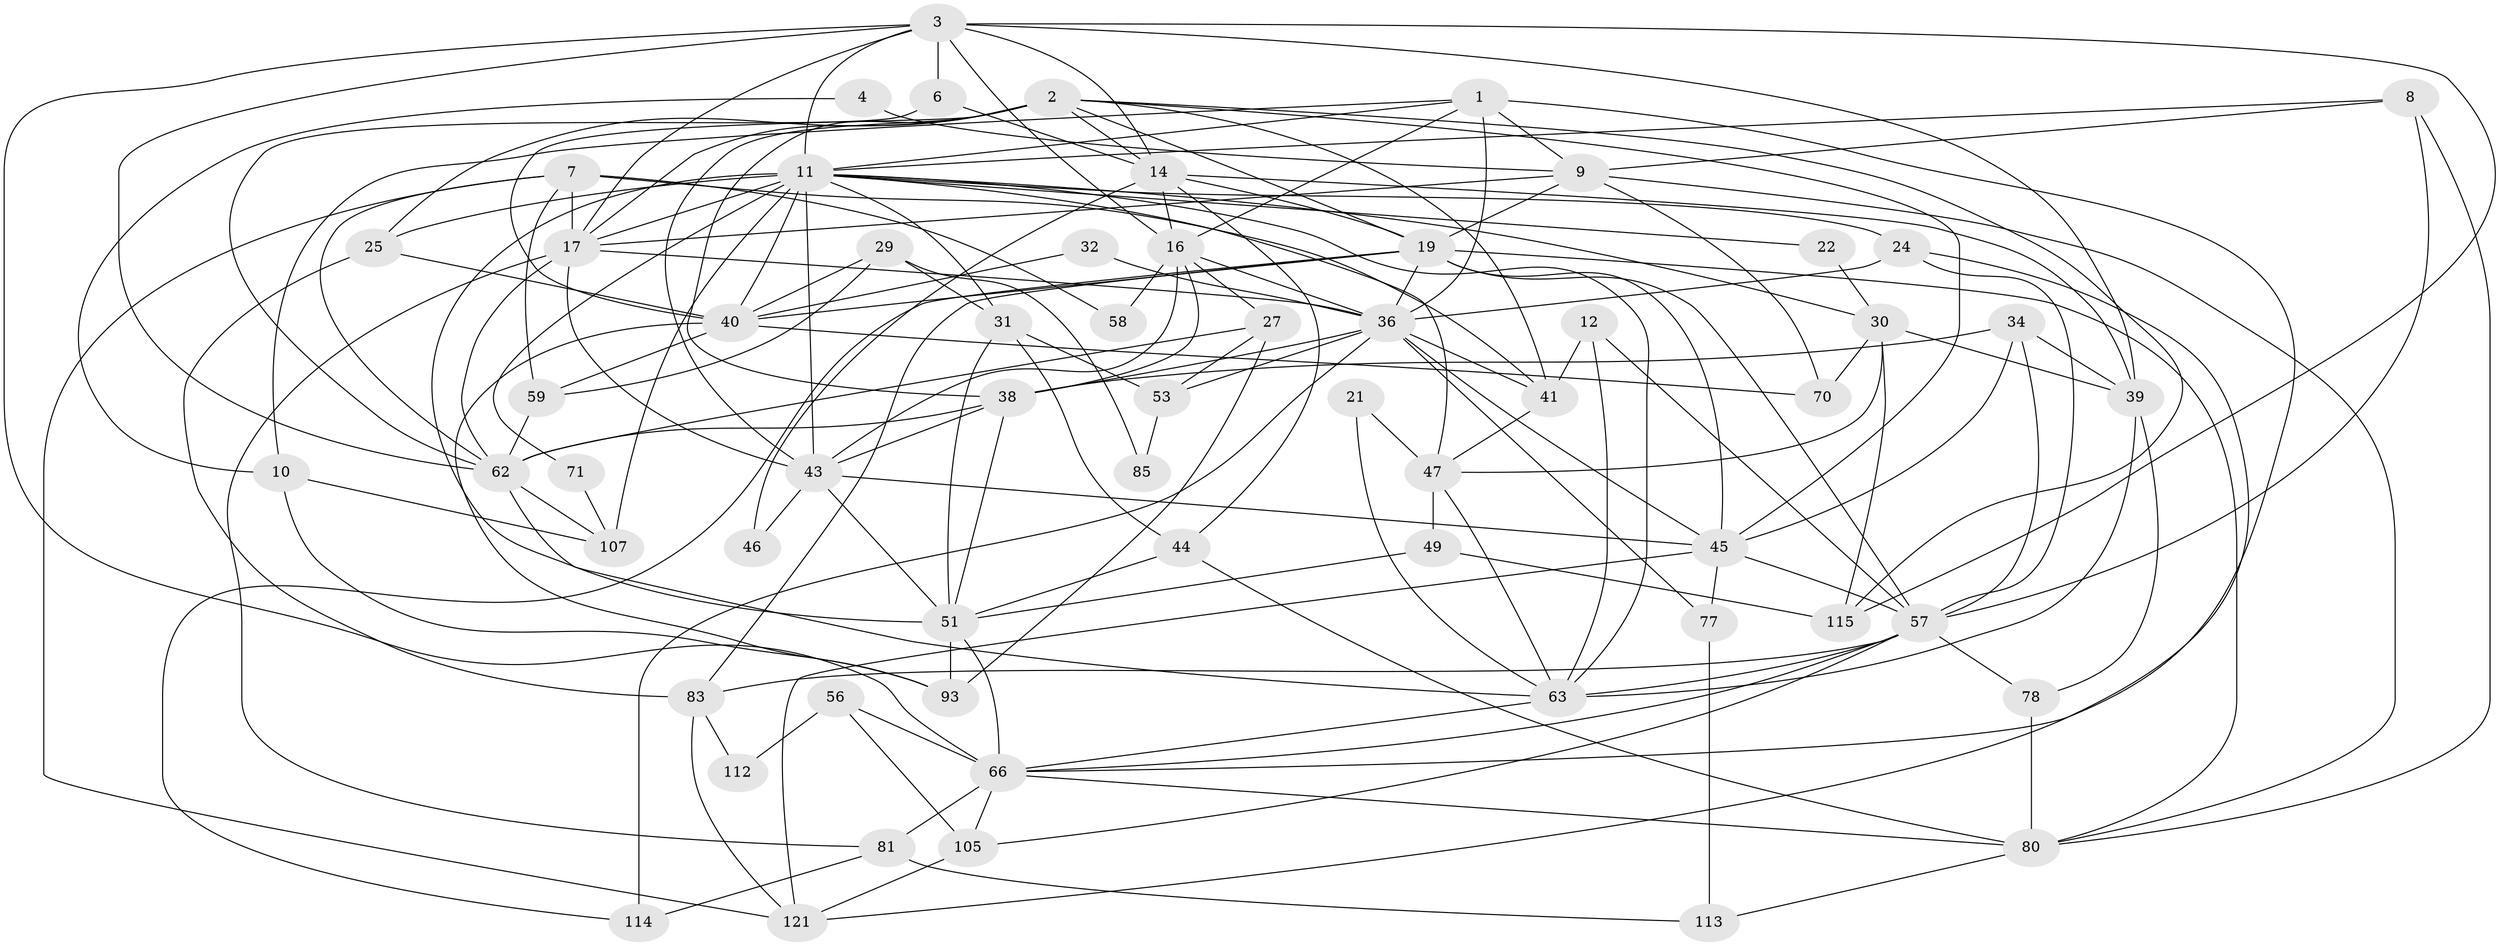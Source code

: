 // original degree distribution, {4: 0.2682926829268293, 5: 0.18699186991869918, 2: 0.12195121951219512, 3: 0.2682926829268293, 6: 0.13821138211382114, 7: 0.016260162601626018}
// Generated by graph-tools (version 1.1) at 2025/15/03/09/25 04:15:15]
// undirected, 61 vertices, 164 edges
graph export_dot {
graph [start="1"]
  node [color=gray90,style=filled];
  1 [super="+5"];
  2 [super="+74+109+118+13"];
  3 [super="+88+35"];
  4;
  6;
  7 [super="+50"];
  8 [super="+42"];
  9 [super="+28"];
  10;
  11 [super="+99+55"];
  12;
  14 [super="+15"];
  16 [super="+18+61"];
  17 [super="+102+26"];
  19 [super="+37"];
  21;
  22;
  24;
  25 [super="+60"];
  27;
  29;
  30 [super="+120+75"];
  31;
  32;
  34;
  36 [super="+96+92+86"];
  38 [super="+54"];
  39 [super="+100"];
  40 [super="+64+48+84"];
  41 [super="+68"];
  43 [super="+76"];
  44;
  45 [super="+52"];
  46;
  47 [super="+87"];
  49;
  51 [super="+73"];
  53 [super="+90"];
  56;
  57 [super="+119+91+65"];
  58;
  59;
  62 [super="+89+72"];
  63 [super="+110"];
  66 [super="+69"];
  70;
  71;
  77;
  78;
  80 [super="+117"];
  81;
  83;
  85;
  93;
  105;
  107 [super="+122"];
  112;
  113;
  114;
  115;
  121;
  1 -- 16;
  1 -- 66;
  1 -- 36;
  1 -- 10;
  1 -- 11;
  1 -- 9;
  2 -- 115;
  2 -- 45;
  2 -- 19;
  2 -- 40 [weight=2];
  2 -- 17;
  2 -- 25;
  2 -- 43;
  2 -- 38;
  2 -- 41;
  2 -- 14;
  3 -- 39;
  3 -- 14;
  3 -- 16 [weight=2];
  3 -- 11;
  3 -- 66 [weight=2];
  3 -- 115;
  3 -- 6;
  3 -- 62;
  3 -- 17;
  4 -- 10;
  4 -- 9;
  6 -- 62;
  6 -- 14;
  7 -- 121;
  7 -- 17;
  7 -- 58;
  7 -- 59;
  7 -- 41 [weight=2];
  7 -- 62;
  8 -- 80;
  8 -- 57;
  8 -- 9;
  8 -- 11;
  9 -- 70;
  9 -- 19 [weight=2];
  9 -- 80;
  9 -- 17;
  10 -- 93;
  10 -- 107;
  11 -- 47;
  11 -- 31;
  11 -- 40 [weight=2];
  11 -- 71;
  11 -- 51 [weight=4];
  11 -- 22;
  11 -- 25;
  11 -- 24;
  11 -- 30;
  11 -- 63;
  11 -- 17;
  11 -- 43;
  11 -- 107;
  12 -- 63;
  12 -- 57;
  12 -- 41;
  14 -- 44;
  14 -- 19;
  14 -- 16;
  14 -- 39;
  14 -- 46;
  16 -- 43;
  16 -- 38;
  16 -- 58;
  16 -- 27;
  16 -- 36;
  17 -- 62;
  17 -- 81;
  17 -- 36 [weight=3];
  17 -- 43;
  19 -- 57;
  19 -- 45;
  19 -- 114;
  19 -- 83;
  19 -- 80;
  19 -- 40;
  19 -- 36;
  21 -- 47;
  21 -- 63;
  22 -- 30;
  24 -- 121;
  24 -- 57;
  24 -- 36;
  25 -- 83;
  25 -- 40;
  27 -- 53;
  27 -- 93;
  27 -- 62;
  29 -- 31;
  29 -- 59;
  29 -- 85;
  29 -- 40;
  30 -- 115 [weight=2];
  30 -- 39;
  30 -- 70;
  30 -- 47;
  31 -- 44;
  31 -- 53;
  31 -- 51;
  32 -- 36;
  32 -- 40;
  34 -- 39;
  34 -- 45;
  34 -- 57;
  34 -- 38;
  36 -- 53 [weight=2];
  36 -- 45;
  36 -- 38;
  36 -- 41 [weight=2];
  36 -- 77;
  36 -- 114;
  38 -- 62;
  38 -- 51 [weight=2];
  38 -- 43 [weight=2];
  39 -- 78;
  39 -- 63;
  40 -- 93;
  40 -- 59;
  40 -- 70 [weight=2];
  41 -- 47;
  43 -- 46;
  43 -- 45;
  43 -- 51;
  44 -- 80;
  44 -- 51;
  45 -- 121;
  45 -- 77;
  45 -- 57;
  47 -- 49;
  47 -- 63;
  49 -- 115;
  49 -- 51;
  51 -- 93;
  51 -- 66;
  53 -- 85;
  56 -- 105;
  56 -- 112;
  56 -- 66;
  57 -- 105;
  57 -- 78;
  57 -- 83;
  57 -- 63;
  57 -- 66;
  59 -- 62;
  62 -- 107;
  62 -- 63;
  63 -- 66;
  66 -- 105;
  66 -- 80;
  66 -- 81;
  71 -- 107;
  77 -- 113;
  78 -- 80;
  80 -- 113;
  81 -- 113;
  81 -- 114;
  83 -- 112;
  83 -- 121;
  105 -- 121;
}
